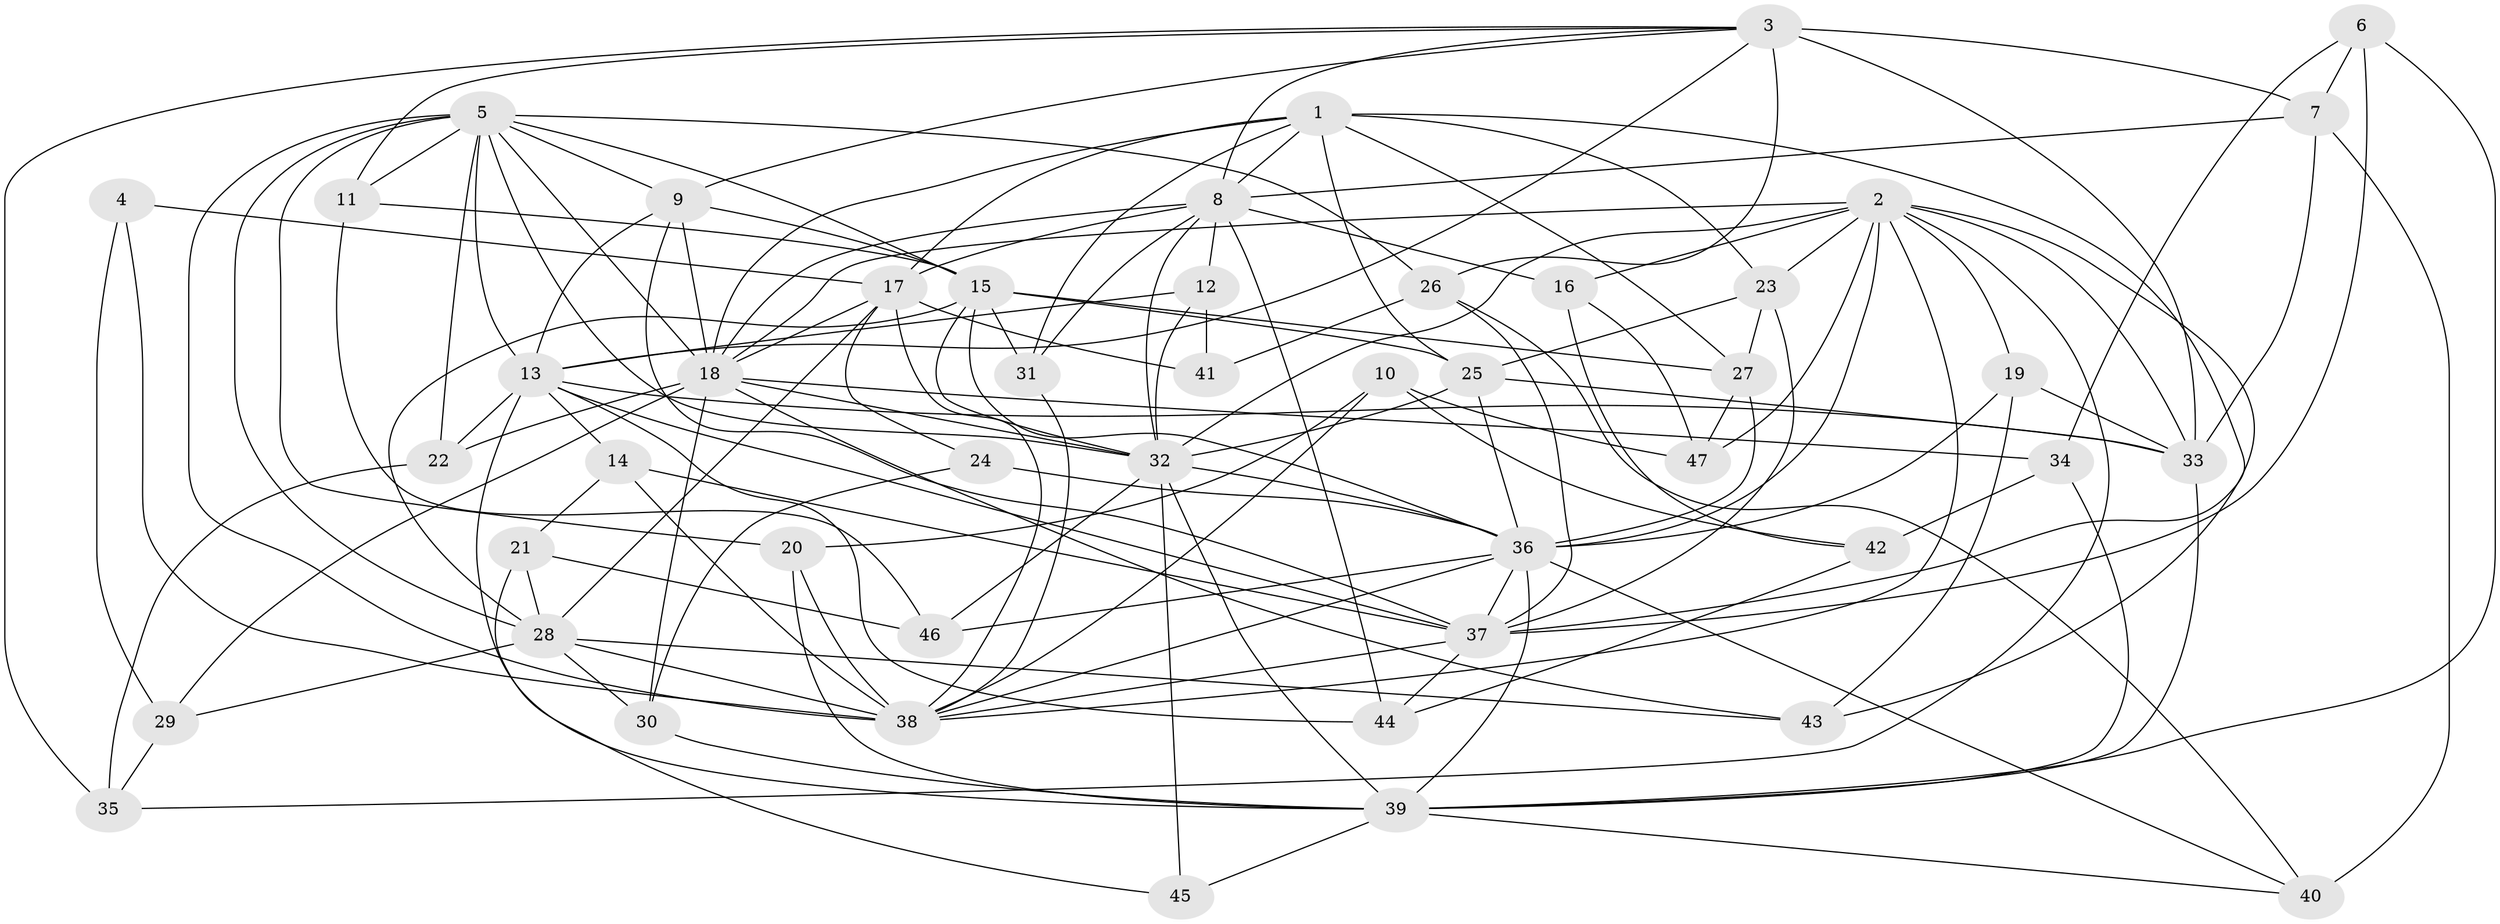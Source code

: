 // original degree distribution, {4: 1.0}
// Generated by graph-tools (version 1.1) at 2025/53/03/04/25 22:53:45]
// undirected, 47 vertices, 142 edges
graph export_dot {
  node [color=gray90,style=filled];
  1;
  2;
  3;
  4;
  5;
  6;
  7;
  8;
  9;
  10;
  11;
  12;
  13;
  14;
  15;
  16;
  17;
  18;
  19;
  20;
  21;
  22;
  23;
  24;
  25;
  26;
  27;
  28;
  29;
  30;
  31;
  32;
  33;
  34;
  35;
  36;
  37;
  38;
  39;
  40;
  41;
  42;
  43;
  44;
  45;
  46;
  47;
  1 -- 8 [weight=2.0];
  1 -- 17 [weight=2.0];
  1 -- 18 [weight=1.0];
  1 -- 23 [weight=2.0];
  1 -- 25 [weight=1.0];
  1 -- 27 [weight=2.0];
  1 -- 31 [weight=1.0];
  1 -- 37 [weight=1.0];
  2 -- 16 [weight=1.0];
  2 -- 18 [weight=1.0];
  2 -- 19 [weight=1.0];
  2 -- 23 [weight=2.0];
  2 -- 32 [weight=1.0];
  2 -- 33 [weight=1.0];
  2 -- 35 [weight=1.0];
  2 -- 36 [weight=1.0];
  2 -- 38 [weight=1.0];
  2 -- 43 [weight=1.0];
  2 -- 47 [weight=1.0];
  3 -- 7 [weight=4.0];
  3 -- 8 [weight=1.0];
  3 -- 9 [weight=1.0];
  3 -- 11 [weight=1.0];
  3 -- 13 [weight=1.0];
  3 -- 26 [weight=2.0];
  3 -- 33 [weight=1.0];
  3 -- 35 [weight=1.0];
  4 -- 17 [weight=1.0];
  4 -- 29 [weight=1.0];
  4 -- 38 [weight=2.0];
  5 -- 9 [weight=1.0];
  5 -- 11 [weight=1.0];
  5 -- 13 [weight=1.0];
  5 -- 15 [weight=2.0];
  5 -- 18 [weight=1.0];
  5 -- 20 [weight=1.0];
  5 -- 22 [weight=1.0];
  5 -- 26 [weight=1.0];
  5 -- 28 [weight=1.0];
  5 -- 32 [weight=1.0];
  5 -- 38 [weight=1.0];
  6 -- 7 [weight=1.0];
  6 -- 34 [weight=1.0];
  6 -- 37 [weight=1.0];
  6 -- 39 [weight=1.0];
  7 -- 8 [weight=1.0];
  7 -- 33 [weight=1.0];
  7 -- 40 [weight=1.0];
  8 -- 12 [weight=1.0];
  8 -- 16 [weight=1.0];
  8 -- 17 [weight=2.0];
  8 -- 18 [weight=1.0];
  8 -- 31 [weight=1.0];
  8 -- 32 [weight=1.0];
  8 -- 44 [weight=1.0];
  9 -- 13 [weight=1.0];
  9 -- 15 [weight=1.0];
  9 -- 18 [weight=1.0];
  9 -- 37 [weight=1.0];
  10 -- 20 [weight=1.0];
  10 -- 38 [weight=1.0];
  10 -- 42 [weight=1.0];
  10 -- 47 [weight=1.0];
  11 -- 15 [weight=1.0];
  11 -- 46 [weight=1.0];
  12 -- 13 [weight=1.0];
  12 -- 32 [weight=1.0];
  12 -- 41 [weight=1.0];
  13 -- 14 [weight=2.0];
  13 -- 22 [weight=1.0];
  13 -- 33 [weight=2.0];
  13 -- 37 [weight=1.0];
  13 -- 39 [weight=1.0];
  13 -- 44 [weight=1.0];
  14 -- 21 [weight=1.0];
  14 -- 37 [weight=2.0];
  14 -- 38 [weight=1.0];
  15 -- 25 [weight=1.0];
  15 -- 27 [weight=1.0];
  15 -- 28 [weight=1.0];
  15 -- 31 [weight=1.0];
  15 -- 32 [weight=1.0];
  15 -- 36 [weight=1.0];
  16 -- 42 [weight=1.0];
  16 -- 47 [weight=1.0];
  17 -- 18 [weight=1.0];
  17 -- 24 [weight=2.0];
  17 -- 28 [weight=1.0];
  17 -- 38 [weight=1.0];
  17 -- 41 [weight=2.0];
  18 -- 22 [weight=1.0];
  18 -- 29 [weight=1.0];
  18 -- 30 [weight=1.0];
  18 -- 32 [weight=1.0];
  18 -- 34 [weight=1.0];
  18 -- 43 [weight=1.0];
  19 -- 33 [weight=1.0];
  19 -- 36 [weight=1.0];
  19 -- 43 [weight=1.0];
  20 -- 38 [weight=1.0];
  20 -- 39 [weight=1.0];
  21 -- 28 [weight=1.0];
  21 -- 45 [weight=1.0];
  21 -- 46 [weight=1.0];
  22 -- 35 [weight=1.0];
  23 -- 25 [weight=1.0];
  23 -- 27 [weight=1.0];
  23 -- 37 [weight=2.0];
  24 -- 30 [weight=1.0];
  24 -- 36 [weight=1.0];
  25 -- 32 [weight=1.0];
  25 -- 33 [weight=1.0];
  25 -- 36 [weight=1.0];
  26 -- 37 [weight=1.0];
  26 -- 40 [weight=1.0];
  26 -- 41 [weight=1.0];
  27 -- 36 [weight=1.0];
  27 -- 47 [weight=1.0];
  28 -- 29 [weight=1.0];
  28 -- 30 [weight=1.0];
  28 -- 38 [weight=1.0];
  28 -- 43 [weight=1.0];
  29 -- 35 [weight=1.0];
  30 -- 39 [weight=1.0];
  31 -- 38 [weight=1.0];
  32 -- 36 [weight=1.0];
  32 -- 39 [weight=1.0];
  32 -- 45 [weight=2.0];
  32 -- 46 [weight=1.0];
  33 -- 39 [weight=1.0];
  34 -- 39 [weight=1.0];
  34 -- 42 [weight=1.0];
  36 -- 37 [weight=1.0];
  36 -- 38 [weight=1.0];
  36 -- 39 [weight=1.0];
  36 -- 40 [weight=1.0];
  36 -- 46 [weight=1.0];
  37 -- 38 [weight=1.0];
  37 -- 44 [weight=1.0];
  39 -- 40 [weight=1.0];
  39 -- 45 [weight=1.0];
  42 -- 44 [weight=1.0];
}
